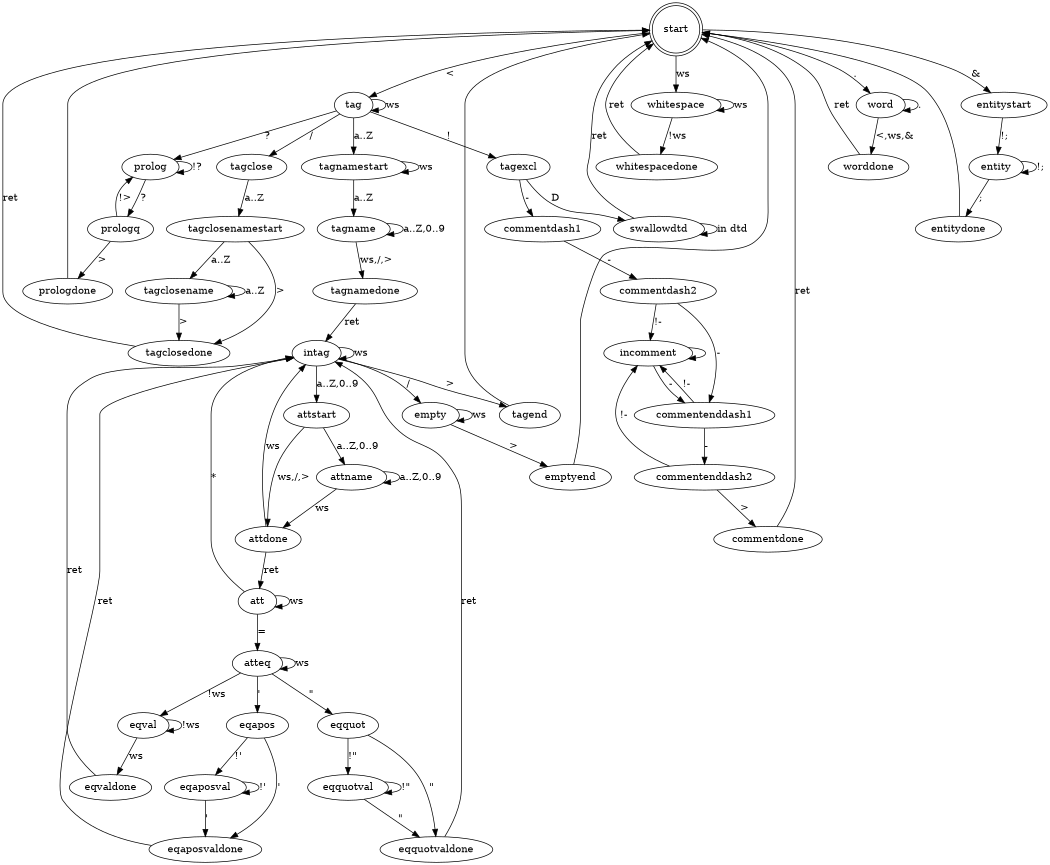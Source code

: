 digraph "xml_states" {
	epsilon=0.0000001;
	maxiter=1000;
	start=3;
	center=1;
	size="7,8";
	edgehandles=0;
/*	rankdir=LR;*/
/*	ordering=out;*/

	"start" [shape = doublecircle];

	"start"	-> "tag"	[label="<"]
	"tag"	->	"tagexcl"	[label="!"]
	"tag"	->	"tag"	[label="ws"]

	"tagexcl"->	"swallowdtd" [label="D"]
	"swallowdtd"->	"start"  [label="ret"]
	"swallowdtd"->	"swallowdtd" [label="in dtd"]

	"tagexcl"->	"commentdash1"			[label="-"]
	"commentdash1"->	"commentdash2"	[label="-"]
	"commentdash2"->	"incomment"	[label="!-"]
	"commentdash2"->	"commentenddash1" [label="-"]

	"incomment"->"incomment"
	"incomment" -> "commentenddash1" [label="-"]
	"commentenddash1"	->	"incomment" [label="!-"]
	"commentenddash1"	->	"commentenddash2" [label="-"]
	"commentenddash2"	->	"incomment" [label="!-"]
	"commentenddash2"	->	"commentdone" [label=">"]
	"commentdone"	->	"start" [label="ret"]
	"tag"	->	"prolog"		    [label="?"]
	"prolog"	->	"prologq"     	[label="?"]
	"prolog"	-> "prolog"  [label="!?"]
	"prologq"	->	"prolog"         [label="!>"]
	"prologq"	->	"prologdone"                [label=">"]
	"prologdone"	->	"start" 
	"tag"	->	"tagnamestart"		[label="a..Z"]
	"tagnamestart"	->	"tagname"	[label="a..Z"]
	"tagnamestart"	->	"tagnamestart"		[label="ws"]
	"tagname"	->	"tagname"		[label="a..Z,0..9"]
	"tagname"	->	"tagnamedone"		[label="ws,/,>"]
	"tagnamedone"	->	"intag"		[label="ret"]
	"tag"		->	"tagclose"			[label="/"]
	"tagclose"	->	"tagclosenamestart"	[label="a..Z"]
	"tagclosenamestart"	->	"tagclosename"		[label="a..Z"]
	"tagclosenamestart"	->	"tagclosedone"	[label=">"]
	"tagclosename"	->	"tagclosename"	[label="a..Z"]
	"tagclosename"	->	"tagclosedone"	[label=">"]
	"tagclosedone"    -> "start"	[label="ret"]
	"start"		-> "whitespace" 				[label="ws"]
	"whitespace"			-> "whitespace" 	[label="ws"]
	"whitespace"			-> "whitespacedone" [label="!ws"]
	"whitespacedone"	-> "start" 				[label="ret"]

	"start"		-> "entitystart"				[label="&"]
	"entitystart"	-> "entity"					[label="!;"]
	"entity"	-> "entity"						[label="!;"]
	"entity"	-> "entitydone"					[label=";"]
	"entitydone"	-> "start"

	"start"			->	"word"					[label="."]
	"word"			-> "word"					[label="."]
	"word"			-> "worddone"				[label="<,ws,&"]
	"worddone"		-> "start"					[label="ret"]

	"intag"	-> "intag" [label="ws"]
	"intag"	-> "tagend"		[label=">"]
	"intag"	-> "empty"		[label="/"]
	"empty"			-> "empty"					[label="ws"]
	"empty"			->	"emptyend"				[label=">"]
	"intag"	-> "attstart"				[label="a..Z,0..9"]
	"attstart"		->	"attname"		[label="a..Z,0..9"]
	"attstart"		->	"attdone"		[label="ws,/,>"]
	"attname"		->	"attname"		[label="a..Z,0..9"]
	"attname"		->	"attdone"		[label="ws"]
	"attdone"		->	"intag"			[label="ws"]

	"attdone"		->	"att"			[label="ret"]

	"att"			->	"atteq" 		[label="="]
	"att"			->	"att"			[label="ws"]
	"att"			->	"intag"			[label="*"]

	"atteq"	    	 -> "atteq" 		[label="ws"]

	"atteq"	    	 -> "eqapos" 		[label="'"]
	"eqapos"		 -> "eqaposval"		[label="!'"]
	"eqapos"		 -> "eqaposvaldone" [label="'"]
	"eqaposval" 	 -> "eqaposval"		[label="!'"]
	"eqaposval" 	 -> "eqaposvaldone" [label="'"]
	"eqaposvaldone"  -> "intag"			[label="ret"]

	"atteq"	    	 -> "eqquot" 		[label="\""]
	"eqquot"		 -> "eqquotval"		 [label="!\""]
	"eqquot"		 -> "eqquotvaldone" [label="\""]
	"eqquotval" 	 -> "eqquotval"		[label="!\""]
	"eqquotval" 	 -> "eqquotvaldone" [label="\""]
	"eqquotvaldone"  -> "intag"			[label="ret"]

	"atteq"	    	 -> "eqval"  [label="!ws"]
	"eqval" 	 	 -> "eqval"       [label="!ws"]
	"eqval" 	 	 -> "eqvaldone"   [label="ws"]
	"eqvaldone"  	 -> "intag"       [label="ret"]


	"tagend" 	    -> "start"
	"emptyend" 	    -> "start"

}
